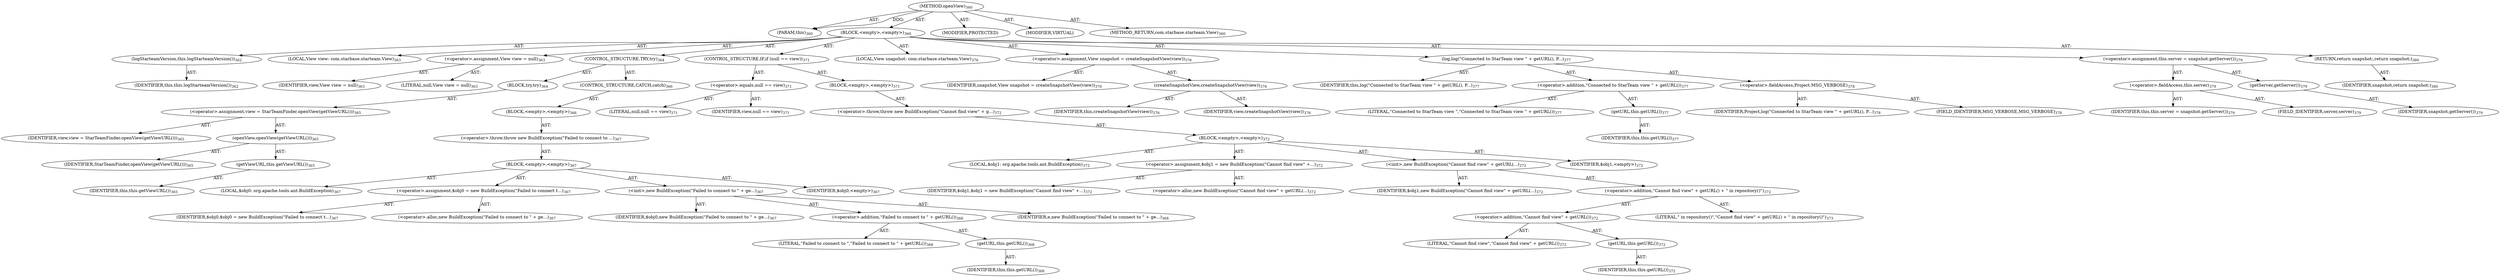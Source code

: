 digraph "openView" {  
"111669149716" [label = <(METHOD,openView)<SUB>360</SUB>> ]
"115964117011" [label = <(PARAM,this)<SUB>360</SUB>> ]
"25769803801" [label = <(BLOCK,&lt;empty&gt;,&lt;empty&gt;)<SUB>360</SUB>> ]
"30064771149" [label = <(logStarteamVersion,this.logStarteamVersion())<SUB>362</SUB>> ]
"68719476766" [label = <(IDENTIFIER,this,this.logStarteamVersion())<SUB>362</SUB>> ]
"94489280515" [label = <(LOCAL,View view: com.starbase.starteam.View)<SUB>363</SUB>> ]
"30064771150" [label = <(&lt;operator&gt;.assignment,View view = null)<SUB>363</SUB>> ]
"68719476802" [label = <(IDENTIFIER,view,View view = null)<SUB>363</SUB>> ]
"90194313231" [label = <(LITERAL,null,View view = null)<SUB>363</SUB>> ]
"47244640261" [label = <(CONTROL_STRUCTURE,TRY,try)<SUB>364</SUB>> ]
"25769803802" [label = <(BLOCK,try,try)<SUB>364</SUB>> ]
"30064771151" [label = <(&lt;operator&gt;.assignment,view = StarTeamFinder.openView(getViewURL()))<SUB>365</SUB>> ]
"68719476803" [label = <(IDENTIFIER,view,view = StarTeamFinder.openView(getViewURL()))<SUB>365</SUB>> ]
"30064771152" [label = <(openView,openView(getViewURL()))<SUB>365</SUB>> ]
"68719476804" [label = <(IDENTIFIER,StarTeamFinder,openView(getViewURL()))<SUB>365</SUB>> ]
"30064771153" [label = <(getViewURL,this.getViewURL())<SUB>365</SUB>> ]
"68719476767" [label = <(IDENTIFIER,this,this.getViewURL())<SUB>365</SUB>> ]
"47244640262" [label = <(CONTROL_STRUCTURE,CATCH,catch)<SUB>366</SUB>> ]
"25769803803" [label = <(BLOCK,&lt;empty&gt;,&lt;empty&gt;)<SUB>366</SUB>> ]
"30064771154" [label = <(&lt;operator&gt;.throw,throw new BuildException(&quot;Failed to connect to ...)<SUB>367</SUB>> ]
"25769803804" [label = <(BLOCK,&lt;empty&gt;,&lt;empty&gt;)<SUB>367</SUB>> ]
"94489280516" [label = <(LOCAL,$obj0: org.apache.tools.ant.BuildException)<SUB>367</SUB>> ]
"30064771155" [label = <(&lt;operator&gt;.assignment,$obj0 = new BuildException(&quot;Failed to connect t...)<SUB>367</SUB>> ]
"68719476805" [label = <(IDENTIFIER,$obj0,$obj0 = new BuildException(&quot;Failed to connect t...)<SUB>367</SUB>> ]
"30064771156" [label = <(&lt;operator&gt;.alloc,new BuildException(&quot;Failed to connect to &quot; + ge...)<SUB>367</SUB>> ]
"30064771157" [label = <(&lt;init&gt;,new BuildException(&quot;Failed to connect to &quot; + ge...)<SUB>367</SUB>> ]
"68719476806" [label = <(IDENTIFIER,$obj0,new BuildException(&quot;Failed to connect to &quot; + ge...)<SUB>367</SUB>> ]
"30064771158" [label = <(&lt;operator&gt;.addition,&quot;Failed to connect to &quot; + getURL())<SUB>368</SUB>> ]
"90194313232" [label = <(LITERAL,&quot;Failed to connect to &quot;,&quot;Failed to connect to &quot; + getURL())<SUB>368</SUB>> ]
"30064771159" [label = <(getURL,this.getURL())<SUB>368</SUB>> ]
"68719476768" [label = <(IDENTIFIER,this,this.getURL())<SUB>368</SUB>> ]
"68719476807" [label = <(IDENTIFIER,e,new BuildException(&quot;Failed to connect to &quot; + ge...)<SUB>368</SUB>> ]
"68719476808" [label = <(IDENTIFIER,$obj0,&lt;empty&gt;)<SUB>367</SUB>> ]
"47244640263" [label = <(CONTROL_STRUCTURE,IF,if (null == view))<SUB>371</SUB>> ]
"30064771160" [label = <(&lt;operator&gt;.equals,null == view)<SUB>371</SUB>> ]
"90194313233" [label = <(LITERAL,null,null == view)<SUB>371</SUB>> ]
"68719476809" [label = <(IDENTIFIER,view,null == view)<SUB>371</SUB>> ]
"25769803805" [label = <(BLOCK,&lt;empty&gt;,&lt;empty&gt;)<SUB>371</SUB>> ]
"30064771161" [label = <(&lt;operator&gt;.throw,throw new BuildException(&quot;Cannot find view&quot; + g...)<SUB>372</SUB>> ]
"25769803806" [label = <(BLOCK,&lt;empty&gt;,&lt;empty&gt;)<SUB>372</SUB>> ]
"94489280517" [label = <(LOCAL,$obj1: org.apache.tools.ant.BuildException)<SUB>372</SUB>> ]
"30064771162" [label = <(&lt;operator&gt;.assignment,$obj1 = new BuildException(&quot;Cannot find view&quot; +...)<SUB>372</SUB>> ]
"68719476810" [label = <(IDENTIFIER,$obj1,$obj1 = new BuildException(&quot;Cannot find view&quot; +...)<SUB>372</SUB>> ]
"30064771163" [label = <(&lt;operator&gt;.alloc,new BuildException(&quot;Cannot find view&quot; + getURL(...)<SUB>372</SUB>> ]
"30064771164" [label = <(&lt;init&gt;,new BuildException(&quot;Cannot find view&quot; + getURL(...)<SUB>372</SUB>> ]
"68719476811" [label = <(IDENTIFIER,$obj1,new BuildException(&quot;Cannot find view&quot; + getURL(...)<SUB>372</SUB>> ]
"30064771165" [label = <(&lt;operator&gt;.addition,&quot;Cannot find view&quot; + getURL() + &quot; in repository()&quot;)<SUB>372</SUB>> ]
"30064771166" [label = <(&lt;operator&gt;.addition,&quot;Cannot find view&quot; + getURL())<SUB>372</SUB>> ]
"90194313234" [label = <(LITERAL,&quot;Cannot find view&quot;,&quot;Cannot find view&quot; + getURL())<SUB>372</SUB>> ]
"30064771167" [label = <(getURL,this.getURL())<SUB>372</SUB>> ]
"68719476769" [label = <(IDENTIFIER,this,this.getURL())<SUB>372</SUB>> ]
"90194313235" [label = <(LITERAL,&quot; in repository()&quot;,&quot;Cannot find view&quot; + getURL() + &quot; in repository()&quot;)<SUB>373</SUB>> ]
"68719476812" [label = <(IDENTIFIER,$obj1,&lt;empty&gt;)<SUB>372</SUB>> ]
"94489280518" [label = <(LOCAL,View snapshot: com.starbase.starteam.View)<SUB>376</SUB>> ]
"30064771168" [label = <(&lt;operator&gt;.assignment,View snapshot = createSnapshotView(view))<SUB>376</SUB>> ]
"68719476813" [label = <(IDENTIFIER,snapshot,View snapshot = createSnapshotView(view))<SUB>376</SUB>> ]
"30064771169" [label = <(createSnapshotView,createSnapshotView(view))<SUB>376</SUB>> ]
"68719476770" [label = <(IDENTIFIER,this,createSnapshotView(view))<SUB>376</SUB>> ]
"68719476814" [label = <(IDENTIFIER,view,createSnapshotView(view))<SUB>376</SUB>> ]
"30064771170" [label = <(log,log(&quot;Connected to StarTeam view &quot; + getURL(), P...)<SUB>377</SUB>> ]
"68719476772" [label = <(IDENTIFIER,this,log(&quot;Connected to StarTeam view &quot; + getURL(), P...)<SUB>377</SUB>> ]
"30064771171" [label = <(&lt;operator&gt;.addition,&quot;Connected to StarTeam view &quot; + getURL())<SUB>377</SUB>> ]
"90194313236" [label = <(LITERAL,&quot;Connected to StarTeam view &quot;,&quot;Connected to StarTeam view &quot; + getURL())<SUB>377</SUB>> ]
"30064771172" [label = <(getURL,this.getURL())<SUB>377</SUB>> ]
"68719476771" [label = <(IDENTIFIER,this,this.getURL())<SUB>377</SUB>> ]
"30064771173" [label = <(&lt;operator&gt;.fieldAccess,Project.MSG_VERBOSE)<SUB>378</SUB>> ]
"68719476815" [label = <(IDENTIFIER,Project,log(&quot;Connected to StarTeam view &quot; + getURL(), P...)<SUB>378</SUB>> ]
"55834574876" [label = <(FIELD_IDENTIFIER,MSG_VERBOSE,MSG_VERBOSE)<SUB>378</SUB>> ]
"30064771174" [label = <(&lt;operator&gt;.assignment,this.server = snapshot.getServer())<SUB>379</SUB>> ]
"30064771175" [label = <(&lt;operator&gt;.fieldAccess,this.server)<SUB>379</SUB>> ]
"68719476773" [label = <(IDENTIFIER,this,this.server = snapshot.getServer())<SUB>379</SUB>> ]
"55834574877" [label = <(FIELD_IDENTIFIER,server,server)<SUB>379</SUB>> ]
"30064771176" [label = <(getServer,getServer())<SUB>379</SUB>> ]
"68719476816" [label = <(IDENTIFIER,snapshot,getServer())<SUB>379</SUB>> ]
"146028888074" [label = <(RETURN,return snapshot;,return snapshot;)<SUB>380</SUB>> ]
"68719476817" [label = <(IDENTIFIER,snapshot,return snapshot;)<SUB>380</SUB>> ]
"133143986224" [label = <(MODIFIER,PROTECTED)> ]
"133143986225" [label = <(MODIFIER,VIRTUAL)> ]
"128849018900" [label = <(METHOD_RETURN,com.starbase.starteam.View)<SUB>360</SUB>> ]
  "111669149716" -> "115964117011"  [ label = "AST: "] 
  "111669149716" -> "25769803801"  [ label = "AST: "] 
  "111669149716" -> "133143986224"  [ label = "AST: "] 
  "111669149716" -> "133143986225"  [ label = "AST: "] 
  "111669149716" -> "128849018900"  [ label = "AST: "] 
  "25769803801" -> "30064771149"  [ label = "AST: "] 
  "25769803801" -> "94489280515"  [ label = "AST: "] 
  "25769803801" -> "30064771150"  [ label = "AST: "] 
  "25769803801" -> "47244640261"  [ label = "AST: "] 
  "25769803801" -> "47244640263"  [ label = "AST: "] 
  "25769803801" -> "94489280518"  [ label = "AST: "] 
  "25769803801" -> "30064771168"  [ label = "AST: "] 
  "25769803801" -> "30064771170"  [ label = "AST: "] 
  "25769803801" -> "30064771174"  [ label = "AST: "] 
  "25769803801" -> "146028888074"  [ label = "AST: "] 
  "30064771149" -> "68719476766"  [ label = "AST: "] 
  "30064771150" -> "68719476802"  [ label = "AST: "] 
  "30064771150" -> "90194313231"  [ label = "AST: "] 
  "47244640261" -> "25769803802"  [ label = "AST: "] 
  "47244640261" -> "47244640262"  [ label = "AST: "] 
  "25769803802" -> "30064771151"  [ label = "AST: "] 
  "30064771151" -> "68719476803"  [ label = "AST: "] 
  "30064771151" -> "30064771152"  [ label = "AST: "] 
  "30064771152" -> "68719476804"  [ label = "AST: "] 
  "30064771152" -> "30064771153"  [ label = "AST: "] 
  "30064771153" -> "68719476767"  [ label = "AST: "] 
  "47244640262" -> "25769803803"  [ label = "AST: "] 
  "25769803803" -> "30064771154"  [ label = "AST: "] 
  "30064771154" -> "25769803804"  [ label = "AST: "] 
  "25769803804" -> "94489280516"  [ label = "AST: "] 
  "25769803804" -> "30064771155"  [ label = "AST: "] 
  "25769803804" -> "30064771157"  [ label = "AST: "] 
  "25769803804" -> "68719476808"  [ label = "AST: "] 
  "30064771155" -> "68719476805"  [ label = "AST: "] 
  "30064771155" -> "30064771156"  [ label = "AST: "] 
  "30064771157" -> "68719476806"  [ label = "AST: "] 
  "30064771157" -> "30064771158"  [ label = "AST: "] 
  "30064771157" -> "68719476807"  [ label = "AST: "] 
  "30064771158" -> "90194313232"  [ label = "AST: "] 
  "30064771158" -> "30064771159"  [ label = "AST: "] 
  "30064771159" -> "68719476768"  [ label = "AST: "] 
  "47244640263" -> "30064771160"  [ label = "AST: "] 
  "47244640263" -> "25769803805"  [ label = "AST: "] 
  "30064771160" -> "90194313233"  [ label = "AST: "] 
  "30064771160" -> "68719476809"  [ label = "AST: "] 
  "25769803805" -> "30064771161"  [ label = "AST: "] 
  "30064771161" -> "25769803806"  [ label = "AST: "] 
  "25769803806" -> "94489280517"  [ label = "AST: "] 
  "25769803806" -> "30064771162"  [ label = "AST: "] 
  "25769803806" -> "30064771164"  [ label = "AST: "] 
  "25769803806" -> "68719476812"  [ label = "AST: "] 
  "30064771162" -> "68719476810"  [ label = "AST: "] 
  "30064771162" -> "30064771163"  [ label = "AST: "] 
  "30064771164" -> "68719476811"  [ label = "AST: "] 
  "30064771164" -> "30064771165"  [ label = "AST: "] 
  "30064771165" -> "30064771166"  [ label = "AST: "] 
  "30064771165" -> "90194313235"  [ label = "AST: "] 
  "30064771166" -> "90194313234"  [ label = "AST: "] 
  "30064771166" -> "30064771167"  [ label = "AST: "] 
  "30064771167" -> "68719476769"  [ label = "AST: "] 
  "30064771168" -> "68719476813"  [ label = "AST: "] 
  "30064771168" -> "30064771169"  [ label = "AST: "] 
  "30064771169" -> "68719476770"  [ label = "AST: "] 
  "30064771169" -> "68719476814"  [ label = "AST: "] 
  "30064771170" -> "68719476772"  [ label = "AST: "] 
  "30064771170" -> "30064771171"  [ label = "AST: "] 
  "30064771170" -> "30064771173"  [ label = "AST: "] 
  "30064771171" -> "90194313236"  [ label = "AST: "] 
  "30064771171" -> "30064771172"  [ label = "AST: "] 
  "30064771172" -> "68719476771"  [ label = "AST: "] 
  "30064771173" -> "68719476815"  [ label = "AST: "] 
  "30064771173" -> "55834574876"  [ label = "AST: "] 
  "30064771174" -> "30064771175"  [ label = "AST: "] 
  "30064771174" -> "30064771176"  [ label = "AST: "] 
  "30064771175" -> "68719476773"  [ label = "AST: "] 
  "30064771175" -> "55834574877"  [ label = "AST: "] 
  "30064771176" -> "68719476816"  [ label = "AST: "] 
  "146028888074" -> "68719476817"  [ label = "AST: "] 
  "111669149716" -> "115964117011"  [ label = "DDG: "] 
}
